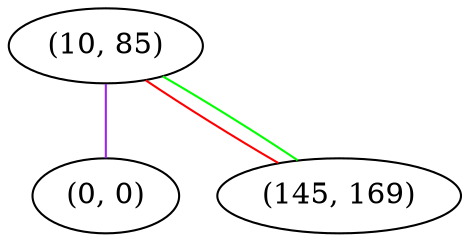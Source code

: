 graph "" {
"(10, 85)";
"(0, 0)";
"(145, 169)";
"(10, 85)" -- "(0, 0)"  [color=purple, key=0, weight=4];
"(10, 85)" -- "(145, 169)"  [color=red, key=0, weight=1];
"(10, 85)" -- "(145, 169)"  [color=green, key=1, weight=2];
}
